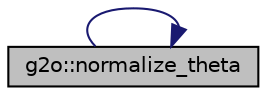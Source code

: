 digraph "g2o::normalize_theta"
{
  edge [fontname="Helvetica",fontsize="10",labelfontname="Helvetica",labelfontsize="10"];
  node [fontname="Helvetica",fontsize="10",shape=record];
  rankdir="LR";
  Node21 [label="g2o::normalize_theta",height=0.2,width=0.4,color="black", fillcolor="grey75", style="filled", fontcolor="black"];
  Node21 -> Node21 [color="midnightblue",fontsize="10",style="solid",fontname="Helvetica"];
}
